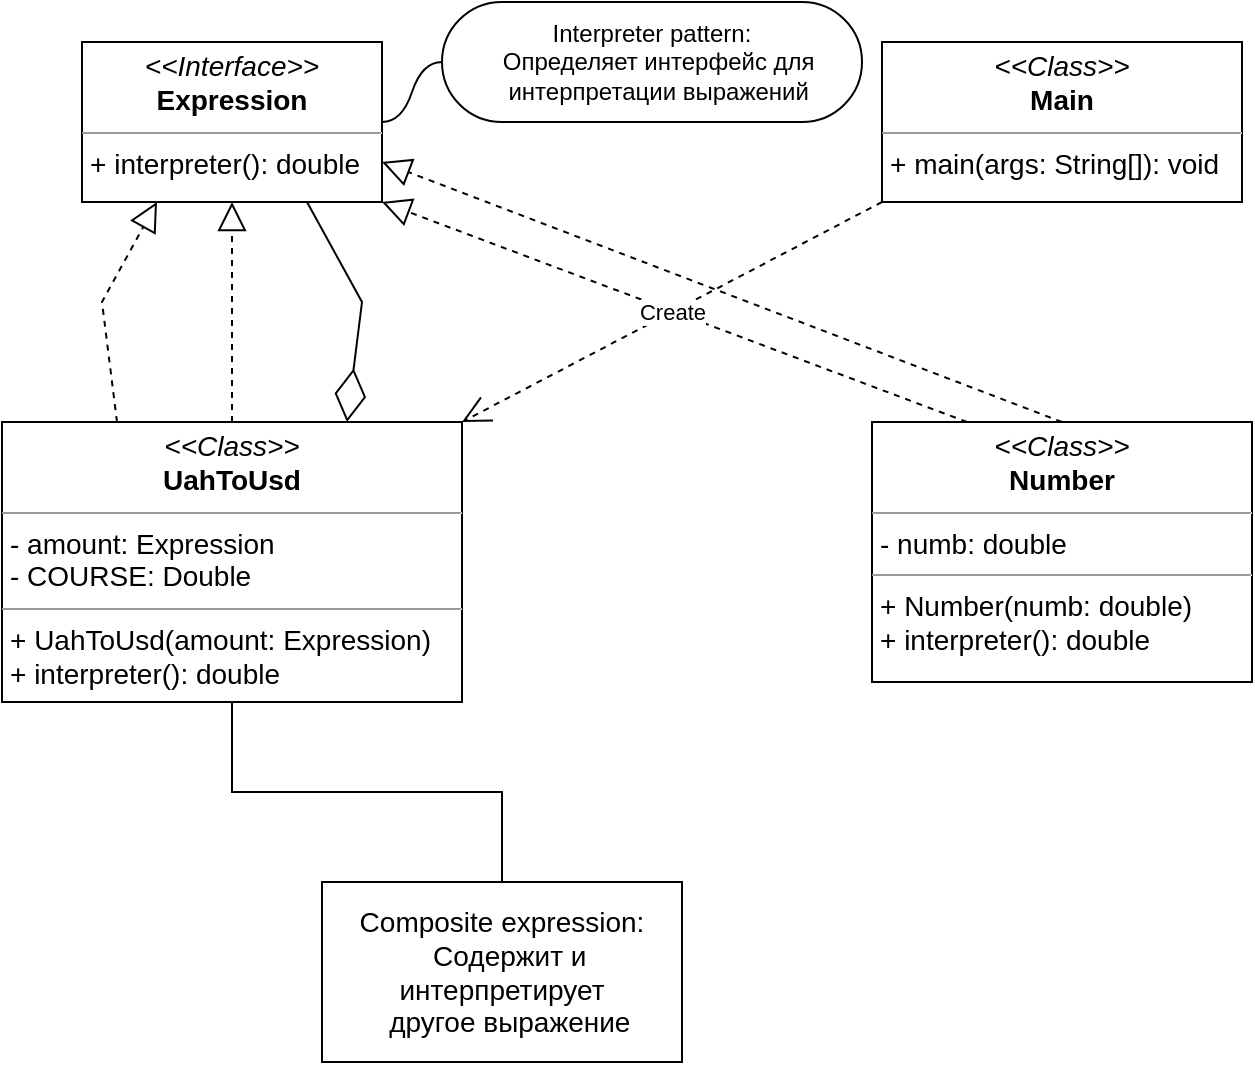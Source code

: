 <mxfile version="24.6.5" type="device">
  <diagram name="Page-1" id="c4acf3e9-155e-7222-9cf6-157b1a14988f">
    <mxGraphModel dx="1426" dy="785" grid="1" gridSize="10" guides="1" tooltips="1" connect="1" arrows="1" fold="1" page="1" pageScale="1" pageWidth="850" pageHeight="1100" background="none" math="0" shadow="0">
      <root>
        <mxCell id="0" />
        <mxCell id="1" parent="0" />
        <mxCell id="5d2195bd80daf111-15" value="&lt;p style=&quot;margin: 4px 0px 0px; text-align: center; font-size: 14px;&quot;&gt;&lt;font style=&quot;font-size: 14px;&quot;&gt;&lt;i style=&quot;&quot;&gt;&amp;lt;&amp;lt;Class&amp;gt;&amp;gt;&lt;/i&gt;&lt;br&gt;&lt;b style=&quot;&quot;&gt;Number&lt;/b&gt;&lt;br&gt;&lt;/font&gt;&lt;/p&gt;&lt;hr style=&quot;font-size: 14px;&quot; size=&quot;1&quot;&gt;&lt;p style=&quot;margin: 0px 0px 0px 4px; font-size: 14px;&quot;&gt;&lt;font style=&quot;font-size: 14px;&quot;&gt;- numb: double&lt;br&gt;&lt;/font&gt;&lt;/p&gt;&lt;hr style=&quot;font-size: 14px;&quot; size=&quot;1&quot;&gt;&lt;p style=&quot;margin: 0px 0px 0px 4px; font-size: 14px;&quot;&gt;&lt;font style=&quot;font-size: 14px;&quot;&gt;+ Number(numb: double)&lt;/font&gt;&lt;/p&gt;&lt;p style=&quot;margin: 0px 0px 0px 4px; font-size: 14px;&quot;&gt;&lt;font style=&quot;font-size: 14px;&quot;&gt;+ interpreter(): double&lt;/font&gt;&lt;/p&gt;" style="verticalAlign=top;align=left;overflow=fill;fontSize=12;fontFamily=Helvetica;html=1;rounded=0;shadow=0;comic=0;labelBackgroundColor=none;strokeWidth=1" parent="1" vertex="1">
          <mxGeometry x="535" y="290" width="190" height="130" as="geometry" />
        </mxCell>
        <mxCell id="5d2195bd80daf111-18" value="&lt;p style=&quot;margin: 4px 0px 0px; text-align: center; font-size: 14px;&quot;&gt;&lt;font style=&quot;font-size: 14px;&quot;&gt;&lt;i style=&quot;&quot;&gt;&amp;lt;&amp;lt;Interface&amp;gt;&amp;gt;&lt;/i&gt;&lt;br&gt;&lt;b style=&quot;&quot;&gt;Expression&lt;/b&gt;&lt;br&gt;&lt;/font&gt;&lt;/p&gt;&lt;hr style=&quot;font-size: 14px;&quot; size=&quot;1&quot;&gt;&lt;p style=&quot;margin: 0px 0px 0px 4px; font-size: 14px;&quot;&gt;&lt;font style=&quot;font-size: 14px;&quot;&gt;+&amp;nbsp;&lt;span style=&quot;background-color: initial;&quot;&gt;interpreter(): double&lt;/span&gt;&lt;/font&gt;&lt;br&gt;&lt;/p&gt;" style="verticalAlign=top;align=left;overflow=fill;fontSize=12;fontFamily=Helvetica;html=1;rounded=0;shadow=0;comic=0;labelBackgroundColor=none;strokeWidth=1" parent="1" vertex="1">
          <mxGeometry x="140" y="100" width="150" height="80" as="geometry" />
        </mxCell>
        <mxCell id="5d2195bd80daf111-19" value="&lt;p style=&quot;margin: 4px 0px 0px; text-align: center; font-size: 14px;&quot;&gt;&lt;font style=&quot;font-size: 14px;&quot;&gt;&lt;i style=&quot;&quot;&gt;&amp;lt;&amp;lt;Class&amp;gt;&amp;gt;&lt;/i&gt;&lt;br&gt;&lt;b style=&quot;&quot;&gt;UahToUsd&lt;/b&gt;&lt;br&gt;&lt;/font&gt;&lt;/p&gt;&lt;hr style=&quot;font-size: 14px;&quot; size=&quot;1&quot;&gt;&lt;p style=&quot;margin: 0px 0px 0px 4px; font-size: 14px;&quot;&gt;&lt;font style=&quot;font-size: 14px;&quot;&gt;- amount: Expression&lt;/font&gt;&lt;/p&gt;&lt;p style=&quot;margin: 0px 0px 0px 4px; font-size: 14px;&quot;&gt;&lt;font style=&quot;font-size: 14px;&quot;&gt;- COURSE: Double&lt;/font&gt;&lt;/p&gt;&lt;hr style=&quot;font-size: 14px;&quot; size=&quot;1&quot;&gt;&lt;p style=&quot;margin: 0px 0px 0px 4px; font-size: 14px;&quot;&gt;&lt;font style=&quot;font-size: 14px;&quot;&gt;+ UahToUsd(amount: Expression)&lt;/font&gt;&lt;/p&gt;&lt;p style=&quot;margin: 0px 0px 0px 4px; font-size: 14px;&quot;&gt;&lt;font style=&quot;font-size: 14px;&quot;&gt;+ interpreter(): double&lt;/font&gt;&lt;/p&gt;" style="verticalAlign=top;align=left;overflow=fill;fontSize=12;fontFamily=Helvetica;html=1;rounded=0;shadow=0;comic=0;labelBackgroundColor=none;strokeWidth=1" parent="1" vertex="1">
          <mxGeometry x="100" y="290" width="230" height="140" as="geometry" />
        </mxCell>
        <mxCell id="FoxSq65MYHkKbuPVNhb_-1" value="&lt;p style=&quot;margin: 4px 0px 0px; text-align: center; font-size: 14px;&quot;&gt;&lt;font style=&quot;font-size: 14px;&quot;&gt;&lt;i style=&quot;&quot;&gt;&amp;lt;&amp;lt;Class&amp;gt;&amp;gt;&lt;/i&gt;&lt;br&gt;&lt;b style=&quot;&quot;&gt;Main&lt;/b&gt;&lt;/font&gt;&lt;/p&gt;&lt;hr style=&quot;font-size: 14px;&quot; size=&quot;1&quot;&gt;&lt;p style=&quot;margin: 0px 0px 0px 4px; font-size: 14px;&quot;&gt;&lt;font style=&quot;font-size: 14px;&quot;&gt;+&amp;nbsp;&lt;span style=&quot;background-color: initial;&quot;&gt;main(args: String[]): void&lt;/span&gt;&lt;/font&gt;&lt;/p&gt;" style="verticalAlign=top;align=left;overflow=fill;fontSize=12;fontFamily=Helvetica;html=1;rounded=0;shadow=0;comic=0;labelBackgroundColor=none;strokeWidth=1" vertex="1" parent="1">
          <mxGeometry x="540" y="100" width="180" height="80" as="geometry" />
        </mxCell>
        <mxCell id="FoxSq65MYHkKbuPVNhb_-2" value="" style="endArrow=block;dashed=1;endFill=0;endSize=12;html=1;rounded=0;entryX=1;entryY=0.75;entryDx=0;entryDy=0;exitX=0.5;exitY=0;exitDx=0;exitDy=0;" edge="1" parent="1" source="5d2195bd80daf111-15" target="5d2195bd80daf111-18">
          <mxGeometry width="160" relative="1" as="geometry">
            <mxPoint x="270" y="370" as="sourcePoint" />
            <mxPoint x="430" y="370" as="targetPoint" />
          </mxGeometry>
        </mxCell>
        <mxCell id="FoxSq65MYHkKbuPVNhb_-4" value="" style="endArrow=block;dashed=1;endFill=0;endSize=12;html=1;rounded=0;entryX=1;entryY=1;entryDx=0;entryDy=0;exitX=0.25;exitY=0;exitDx=0;exitDy=0;" edge="1" parent="1" source="5d2195bd80daf111-15" target="5d2195bd80daf111-18">
          <mxGeometry width="160" relative="1" as="geometry">
            <mxPoint x="640" y="300" as="sourcePoint" />
            <mxPoint x="300" y="150" as="targetPoint" />
          </mxGeometry>
        </mxCell>
        <mxCell id="FoxSq65MYHkKbuPVNhb_-5" value="" style="endArrow=block;dashed=1;endFill=0;endSize=12;html=1;rounded=0;entryX=0.25;entryY=1;entryDx=0;entryDy=0;exitX=0.25;exitY=0;exitDx=0;exitDy=0;" edge="1" parent="1" source="5d2195bd80daf111-19" target="5d2195bd80daf111-18">
          <mxGeometry width="160" relative="1" as="geometry">
            <mxPoint x="593" y="300" as="sourcePoint" />
            <mxPoint x="300" y="190" as="targetPoint" />
            <Array as="points">
              <mxPoint x="150" y="230" />
            </Array>
          </mxGeometry>
        </mxCell>
        <mxCell id="FoxSq65MYHkKbuPVNhb_-6" value="" style="endArrow=block;dashed=1;endFill=0;endSize=12;html=1;rounded=0;entryX=0.5;entryY=1;entryDx=0;entryDy=0;exitX=0.5;exitY=0;exitDx=0;exitDy=0;" edge="1" parent="1" source="5d2195bd80daf111-19" target="5d2195bd80daf111-18">
          <mxGeometry width="160" relative="1" as="geometry">
            <mxPoint x="168" y="300" as="sourcePoint" />
            <mxPoint x="188" y="190" as="targetPoint" />
            <Array as="points" />
          </mxGeometry>
        </mxCell>
        <mxCell id="FoxSq65MYHkKbuPVNhb_-7" value="" style="endArrow=diamondThin;endFill=0;endSize=24;html=1;rounded=0;exitX=0.75;exitY=1;exitDx=0;exitDy=0;entryX=0.75;entryY=0;entryDx=0;entryDy=0;" edge="1" parent="1" source="5d2195bd80daf111-18" target="5d2195bd80daf111-19">
          <mxGeometry width="160" relative="1" as="geometry">
            <mxPoint x="270" y="370" as="sourcePoint" />
            <mxPoint x="430" y="370" as="targetPoint" />
            <Array as="points">
              <mxPoint x="280" y="230" />
            </Array>
          </mxGeometry>
        </mxCell>
        <mxCell id="FoxSq65MYHkKbuPVNhb_-8" value="Create" style="endArrow=open;endSize=12;dashed=1;html=1;rounded=0;exitX=0;exitY=1;exitDx=0;exitDy=0;entryX=1;entryY=0;entryDx=0;entryDy=0;" edge="1" parent="1" source="FoxSq65MYHkKbuPVNhb_-1" target="5d2195bd80daf111-19">
          <mxGeometry width="160" relative="1" as="geometry">
            <mxPoint x="270" y="370" as="sourcePoint" />
            <mxPoint x="430" y="370" as="targetPoint" />
          </mxGeometry>
        </mxCell>
        <mxCell id="FoxSq65MYHkKbuPVNhb_-9" value="&lt;div style=&quot;font-size: 14px;&quot;&gt;&lt;font style=&quot;font-size: 14px;&quot;&gt;Composite expression:&lt;/font&gt;&lt;/div&gt;&lt;div style=&quot;font-size: 14px;&quot;&gt;&lt;font style=&quot;font-size: 14px;&quot;&gt;&amp;nbsp; Содержит и интерпретирует&lt;/font&gt;&lt;/div&gt;&lt;div style=&quot;font-size: 14px;&quot;&gt;&lt;font style=&quot;font-size: 14px;&quot;&gt;&amp;nbsp; другое выражение&lt;/font&gt;&lt;/div&gt;" style="whiteSpace=wrap;html=1;align=center;verticalAlign=middle;treeFolding=1;treeMoving=1;newEdgeStyle={&quot;edgeStyle&quot;:&quot;elbowEdgeStyle&quot;,&quot;startArrow&quot;:&quot;none&quot;,&quot;endArrow&quot;:&quot;none&quot;};" vertex="1" parent="1">
          <mxGeometry x="260" y="520" width="180" height="90" as="geometry" />
        </mxCell>
        <mxCell id="FoxSq65MYHkKbuPVNhb_-10" value="" style="edgeStyle=elbowEdgeStyle;elbow=vertical;sourcePerimeterSpacing=0;targetPerimeterSpacing=0;startArrow=none;endArrow=none;rounded=0;curved=0;" edge="1" target="FoxSq65MYHkKbuPVNhb_-9" parent="1" source="5d2195bd80daf111-19">
          <mxGeometry relative="1" as="geometry">
            <mxPoint x="210" y="460" as="sourcePoint" />
          </mxGeometry>
        </mxCell>
        <mxCell id="FoxSq65MYHkKbuPVNhb_-13" value="Interpreter pattern:&#xa;  Определяет интерфейс для&#xa;  интерпретации выражений" style="whiteSpace=wrap;html=1;rounded=1;arcSize=50;align=center;verticalAlign=middle;strokeWidth=1;autosize=1;spacing=4;treeFolding=1;treeMoving=1;newEdgeStyle={&quot;edgeStyle&quot;:&quot;entityRelationEdgeStyle&quot;,&quot;startArrow&quot;:&quot;none&quot;,&quot;endArrow&quot;:&quot;none&quot;,&quot;segment&quot;:10,&quot;curved&quot;:1,&quot;sourcePerimeterSpacing&quot;:0,&quot;targetPerimeterSpacing&quot;:0};" vertex="1" parent="1">
          <mxGeometry x="320" y="80" width="210" height="60" as="geometry" />
        </mxCell>
        <mxCell id="FoxSq65MYHkKbuPVNhb_-14" value="" style="edgeStyle=entityRelationEdgeStyle;startArrow=none;endArrow=none;segment=10;curved=1;sourcePerimeterSpacing=0;targetPerimeterSpacing=0;rounded=0;exitX=1;exitY=0.5;exitDx=0;exitDy=0;" edge="1" target="FoxSq65MYHkKbuPVNhb_-13" parent="1" source="5d2195bd80daf111-18">
          <mxGeometry relative="1" as="geometry">
            <mxPoint x="320" y="132" as="sourcePoint" />
          </mxGeometry>
        </mxCell>
      </root>
    </mxGraphModel>
  </diagram>
</mxfile>
